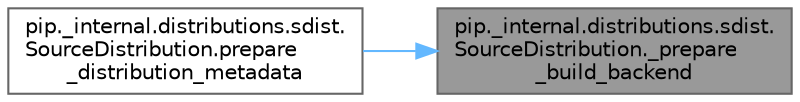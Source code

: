 digraph "pip._internal.distributions.sdist.SourceDistribution._prepare_build_backend"
{
 // LATEX_PDF_SIZE
  bgcolor="transparent";
  edge [fontname=Helvetica,fontsize=10,labelfontname=Helvetica,labelfontsize=10];
  node [fontname=Helvetica,fontsize=10,shape=box,height=0.2,width=0.4];
  rankdir="RL";
  Node1 [id="Node000001",label="pip._internal.distributions.sdist.\lSourceDistribution._prepare\l_build_backend",height=0.2,width=0.4,color="gray40", fillcolor="grey60", style="filled", fontcolor="black",tooltip=" "];
  Node1 -> Node2 [id="edge1_Node000001_Node000002",dir="back",color="steelblue1",style="solid",tooltip=" "];
  Node2 [id="Node000002",label="pip._internal.distributions.sdist.\lSourceDistribution.prepare\l_distribution_metadata",height=0.2,width=0.4,color="grey40", fillcolor="white", style="filled",URL="$classpip_1_1__internal_1_1distributions_1_1sdist_1_1_source_distribution.html#ae0cfebdf1478d8207707239c02161372",tooltip=" "];
}
